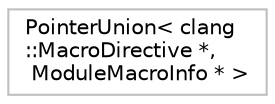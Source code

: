 digraph "Graphical Class Hierarchy"
{
 // LATEX_PDF_SIZE
  bgcolor="transparent";
  edge [fontname="Helvetica",fontsize="10",labelfontname="Helvetica",labelfontsize="10"];
  node [fontname="Helvetica",fontsize="10",shape=record];
  rankdir="LR";
  Node0 [label="PointerUnion\< clang\l::MacroDirective *,\l ModuleMacroInfo * \>",height=0.2,width=0.4,color="grey75",tooltip=" "];
}

